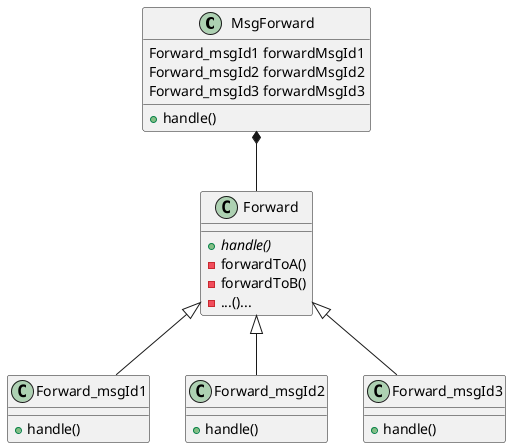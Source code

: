 @startuml

MsgForward *-- Forward

class MsgForward {
  Forward_msgId1 forwardMsgId1
  Forward_msgId2 forwardMsgId2
  Forward_msgId3 forwardMsgId3
  + handle()
}

class Forward {
  + {abstract} handle()
  - forwardToA()
  - forwardToB()
  - ...()...
}

Forward <|-- Forward_msgId1
class Forward_msgId1{
  + handle()
}

Forward <|-- Forward_msgId2
class Forward_msgId2{
  + handle()
}

Forward <|-- Forward_msgId3
class Forward_msgId3{
  + handle()
}

@enduml
